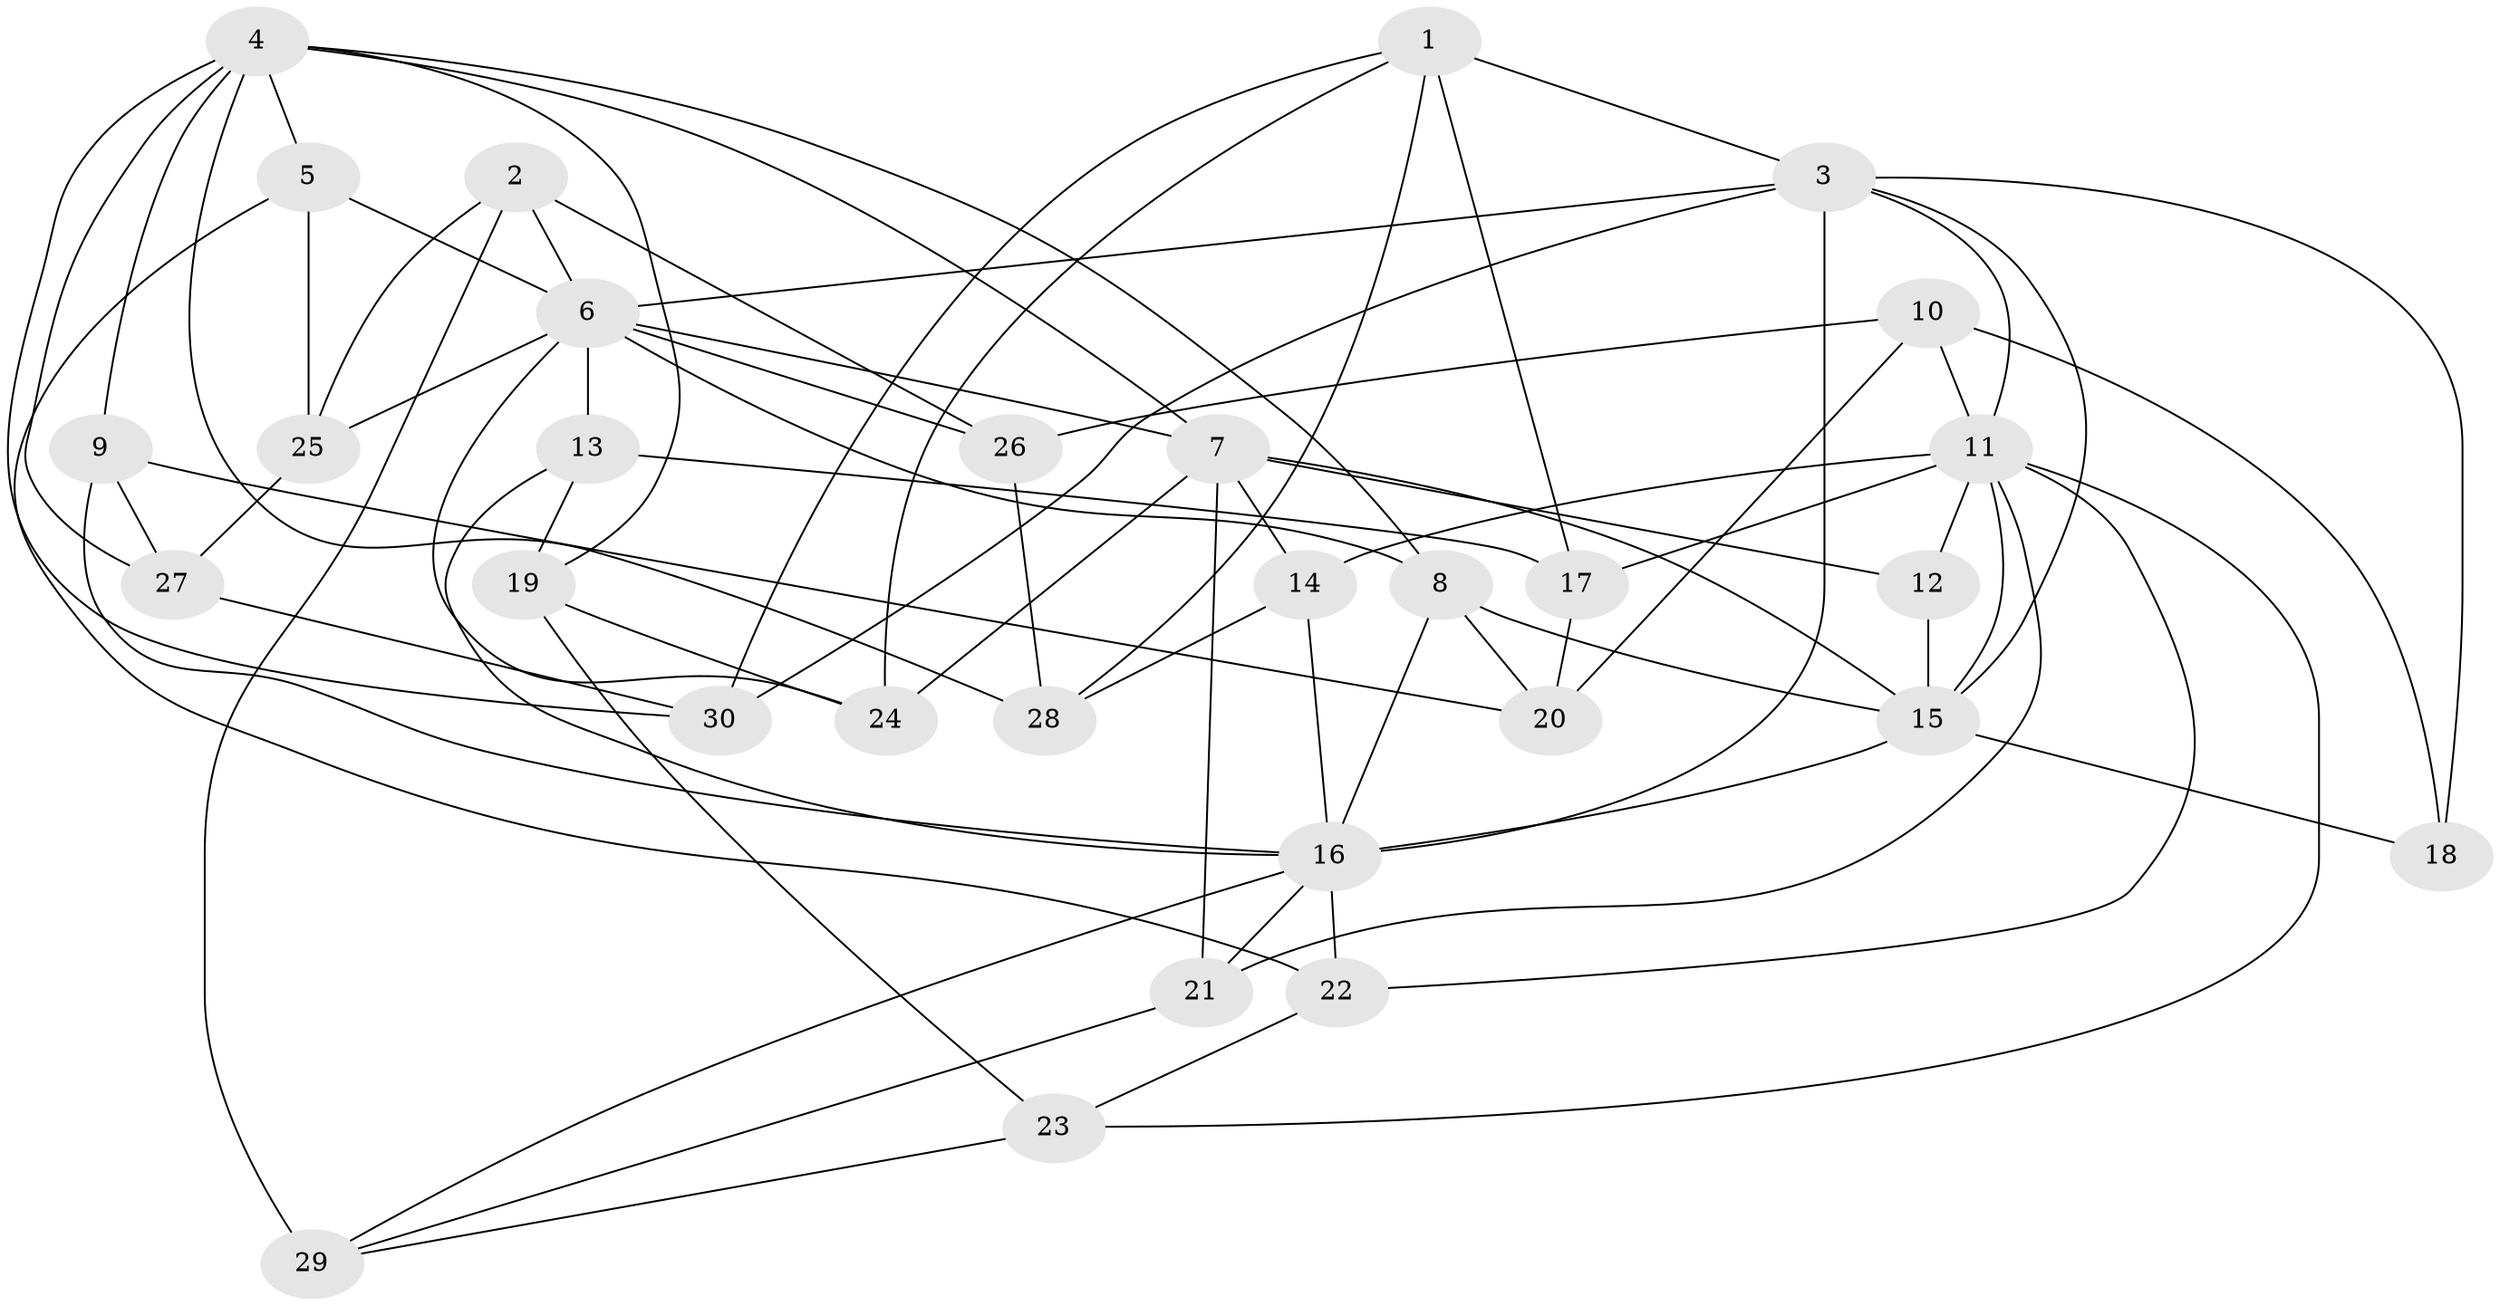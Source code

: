 // original degree distribution, {4: 1.0}
// Generated by graph-tools (version 1.1) at 2025/38/03/09/25 02:38:05]
// undirected, 30 vertices, 74 edges
graph export_dot {
graph [start="1"]
  node [color=gray90,style=filled];
  1;
  2;
  3;
  4;
  5;
  6;
  7;
  8;
  9;
  10;
  11;
  12;
  13;
  14;
  15;
  16;
  17;
  18;
  19;
  20;
  21;
  22;
  23;
  24;
  25;
  26;
  27;
  28;
  29;
  30;
  1 -- 3 [weight=2.0];
  1 -- 17 [weight=1.0];
  1 -- 24 [weight=1.0];
  1 -- 28 [weight=1.0];
  1 -- 30 [weight=1.0];
  2 -- 6 [weight=1.0];
  2 -- 25 [weight=1.0];
  2 -- 26 [weight=1.0];
  2 -- 29 [weight=1.0];
  3 -- 6 [weight=1.0];
  3 -- 11 [weight=2.0];
  3 -- 15 [weight=1.0];
  3 -- 16 [weight=3.0];
  3 -- 18 [weight=2.0];
  3 -- 30 [weight=1.0];
  4 -- 5 [weight=1.0];
  4 -- 7 [weight=1.0];
  4 -- 8 [weight=1.0];
  4 -- 9 [weight=1.0];
  4 -- 19 [weight=1.0];
  4 -- 27 [weight=1.0];
  4 -- 28 [weight=1.0];
  4 -- 30 [weight=1.0];
  5 -- 6 [weight=1.0];
  5 -- 22 [weight=1.0];
  5 -- 25 [weight=1.0];
  6 -- 7 [weight=3.0];
  6 -- 8 [weight=2.0];
  6 -- 13 [weight=1.0];
  6 -- 24 [weight=1.0];
  6 -- 25 [weight=1.0];
  6 -- 26 [weight=1.0];
  7 -- 12 [weight=2.0];
  7 -- 14 [weight=1.0];
  7 -- 15 [weight=2.0];
  7 -- 21 [weight=2.0];
  7 -- 24 [weight=1.0];
  8 -- 15 [weight=1.0];
  8 -- 16 [weight=1.0];
  8 -- 20 [weight=1.0];
  9 -- 16 [weight=1.0];
  9 -- 20 [weight=1.0];
  9 -- 27 [weight=1.0];
  10 -- 11 [weight=1.0];
  10 -- 18 [weight=1.0];
  10 -- 20 [weight=1.0];
  10 -- 26 [weight=1.0];
  11 -- 12 [weight=3.0];
  11 -- 14 [weight=1.0];
  11 -- 15 [weight=1.0];
  11 -- 17 [weight=1.0];
  11 -- 21 [weight=1.0];
  11 -- 22 [weight=1.0];
  11 -- 23 [weight=1.0];
  12 -- 15 [weight=1.0];
  13 -- 16 [weight=1.0];
  13 -- 17 [weight=1.0];
  13 -- 19 [weight=1.0];
  14 -- 16 [weight=1.0];
  14 -- 28 [weight=1.0];
  15 -- 16 [weight=1.0];
  15 -- 18 [weight=1.0];
  16 -- 21 [weight=2.0];
  16 -- 22 [weight=1.0];
  16 -- 29 [weight=1.0];
  17 -- 20 [weight=1.0];
  19 -- 23 [weight=1.0];
  19 -- 24 [weight=1.0];
  21 -- 29 [weight=1.0];
  22 -- 23 [weight=1.0];
  23 -- 29 [weight=1.0];
  25 -- 27 [weight=1.0];
  26 -- 28 [weight=1.0];
  27 -- 30 [weight=1.0];
}
